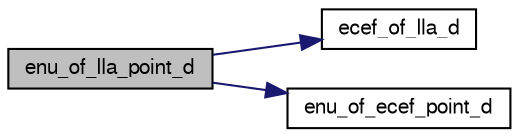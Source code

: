 digraph "enu_of_lla_point_d"
{
  edge [fontname="FreeSans",fontsize="10",labelfontname="FreeSans",labelfontsize="10"];
  node [fontname="FreeSans",fontsize="10",shape=record];
  rankdir="LR";
  Node1 [label="enu_of_lla_point_d",height=0.2,width=0.4,color="black", fillcolor="grey75", style="filled", fontcolor="black"];
  Node1 -> Node2 [color="midnightblue",fontsize="10",style="solid",fontname="FreeSans"];
  Node2 [label="ecef_of_lla_d",height=0.2,width=0.4,color="black", fillcolor="white", style="filled",URL="$group__math__geodetic__double.html#gae6608c48696daebf3382f08e655028d9"];
  Node1 -> Node3 [color="midnightblue",fontsize="10",style="solid",fontname="FreeSans"];
  Node3 [label="enu_of_ecef_point_d",height=0.2,width=0.4,color="black", fillcolor="white", style="filled",URL="$group__math__geodetic__double.html#ga3be997b20a11ac02e2b673749da746b6"];
}
